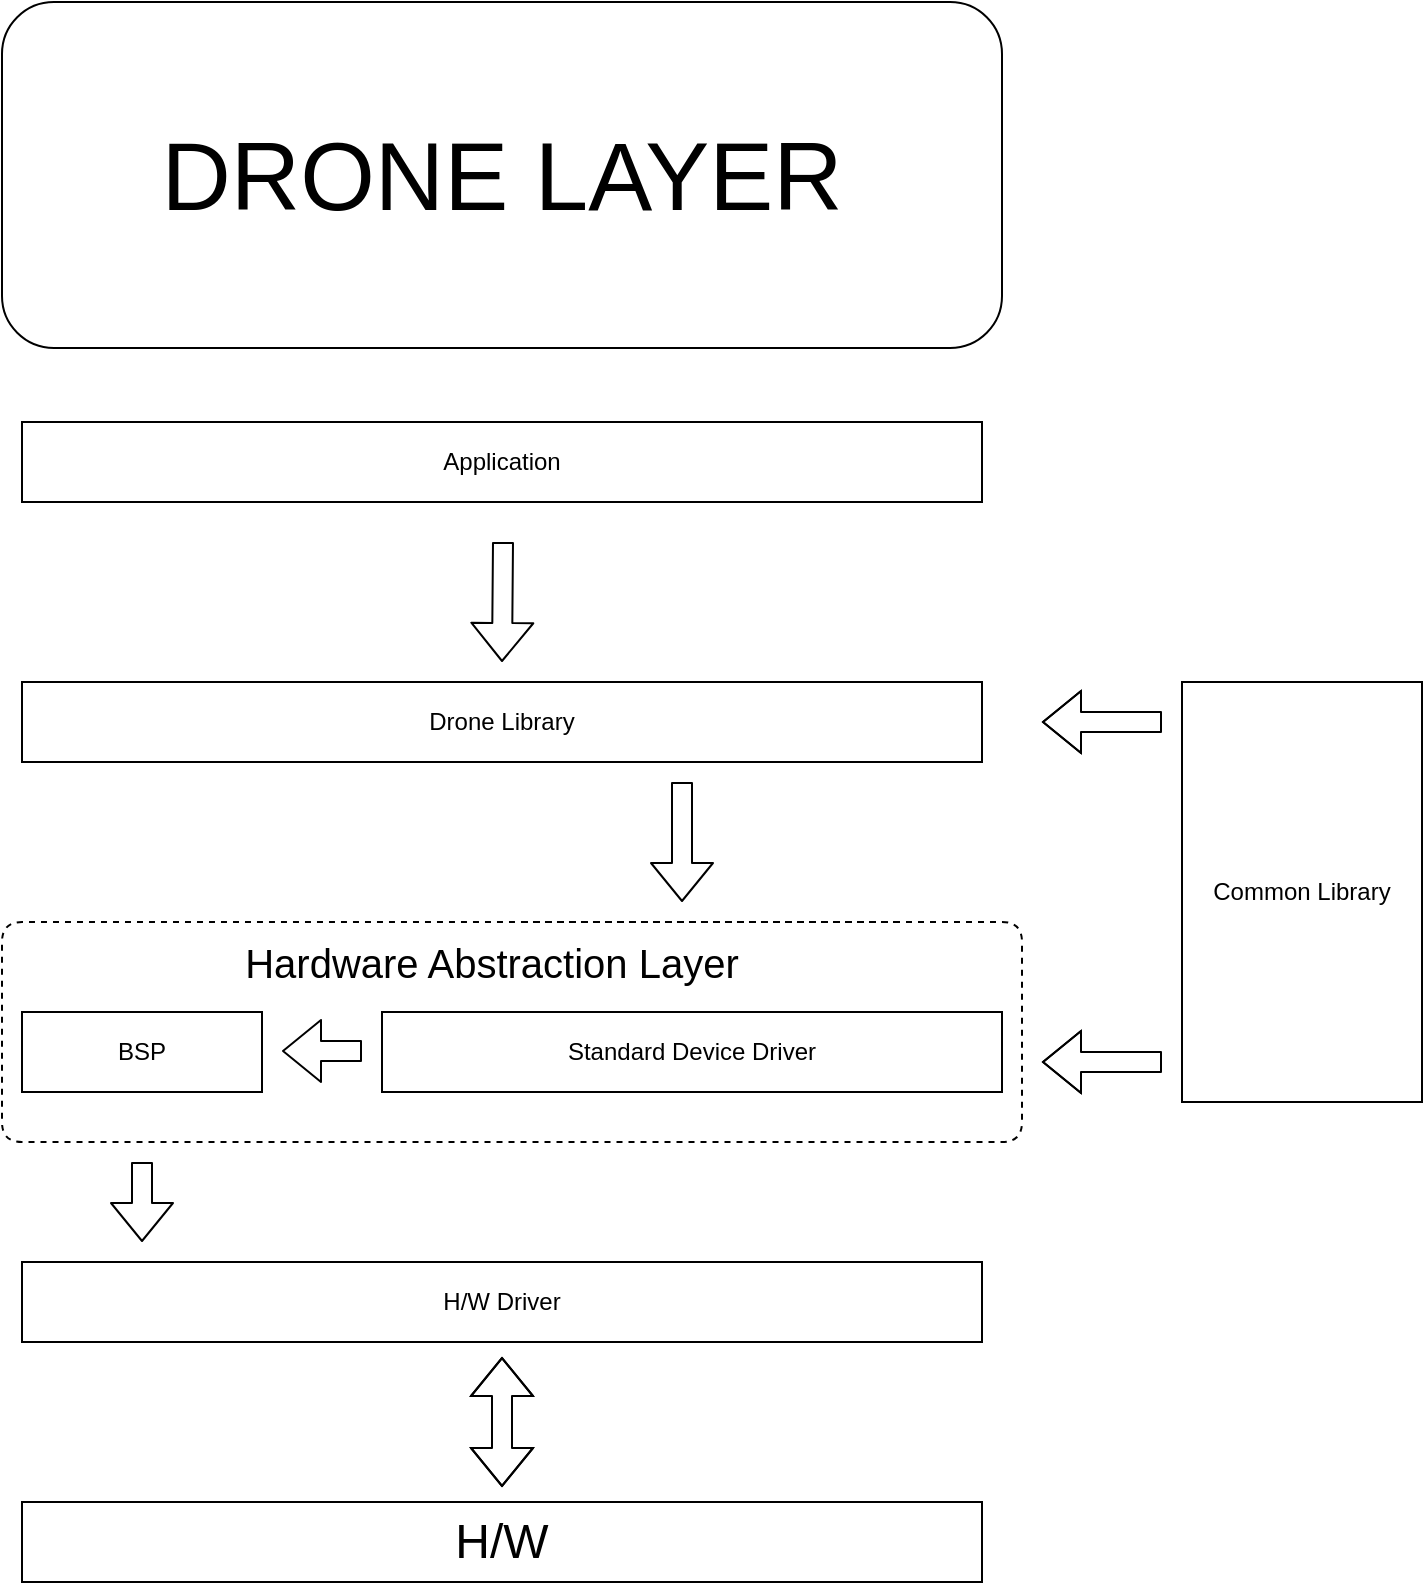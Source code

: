 <mxfile pages="1" version="11.2.8" type="device"><diagram name="Page-1" id="90a13364-a465-7bf4-72fc-28e22215d7a0"><mxGraphModel dx="805" dy="436" grid="1" gridSize="10" guides="1" tooltips="1" connect="1" arrows="1" fold="1" page="1" pageScale="1.5" pageWidth="1169" pageHeight="826" background="#ffffff" math="0" shadow="0"><root><mxCell id="0" style=";html=1;"/><mxCell id="1" style=";html=1;" parent="0"/><mxCell id="5rDA5biEVlo3ui2Qbv52-1" value="&lt;font style=&quot;font-size: 24px&quot;&gt;H/W&lt;/font&gt;" style="rounded=0;whiteSpace=wrap;html=1;" parent="1" vertex="1"><mxGeometry x="440" y="960" width="480" height="40" as="geometry"/></mxCell><mxCell id="5rDA5biEVlo3ui2Qbv52-2" value="H/W Driver" style="rounded=0;whiteSpace=wrap;html=1;" parent="1" vertex="1"><mxGeometry x="440" y="840" width="480" height="40" as="geometry"/></mxCell><mxCell id="5rDA5biEVlo3ui2Qbv52-5" value="Drone Library" style="rounded=0;whiteSpace=wrap;html=1;" parent="1" vertex="1"><mxGeometry x="440" y="550" width="480" height="40" as="geometry"/></mxCell><mxCell id="5rDA5biEVlo3ui2Qbv52-6" value="BSP" style="rounded=0;whiteSpace=wrap;html=1;" parent="1" vertex="1"><mxGeometry x="440" y="715" width="120" height="40" as="geometry"/></mxCell><mxCell id="5rDA5biEVlo3ui2Qbv52-10" value="" style="shape=flexArrow;endArrow=classic;startArrow=classic;html=1;" parent="1" edge="1"><mxGeometry width="50" height="50" relative="1" as="geometry"><mxPoint x="680" y="952.5" as="sourcePoint"/><mxPoint x="680" y="887.5" as="targetPoint"/><Array as="points"><mxPoint x="680" y="917.5"/></Array></mxGeometry></mxCell><mxCell id="5rDA5biEVlo3ui2Qbv52-12" value="" style="shape=flexArrow;endArrow=classic;html=1;" parent="1" edge="1"><mxGeometry width="50" height="50" relative="1" as="geometry"><mxPoint x="500" y="790" as="sourcePoint"/><mxPoint x="500" y="830" as="targetPoint"/><Array as="points"/></mxGeometry></mxCell><mxCell id="5rDA5biEVlo3ui2Qbv52-13" value="Standard Device Driver" style="rounded=0;whiteSpace=wrap;html=1;" parent="1" vertex="1"><mxGeometry x="620" y="715" width="310" height="40" as="geometry"/></mxCell><mxCell id="5rDA5biEVlo3ui2Qbv52-18" value="" style="shape=flexArrow;endArrow=classic;html=1;" parent="1" edge="1"><mxGeometry width="50" height="50" relative="1" as="geometry"><mxPoint x="610" y="734.5" as="sourcePoint"/><mxPoint x="570" y="734.5" as="targetPoint"/></mxGeometry></mxCell><mxCell id="5rDA5biEVlo3ui2Qbv52-19" value="Common Library" style="rounded=0;whiteSpace=wrap;html=1;" parent="1" vertex="1"><mxGeometry x="1020" y="550" width="120" height="210" as="geometry"/></mxCell><mxCell id="5rDA5biEVlo3ui2Qbv52-22" value="Application" style="rounded=0;whiteSpace=wrap;html=1;" parent="1" vertex="1"><mxGeometry x="440" y="420" width="480" height="40" as="geometry"/></mxCell><mxCell id="5rDA5biEVlo3ui2Qbv52-25" value="" style="shape=flexArrow;endArrow=classic;html=1;" parent="1" edge="1"><mxGeometry width="50" height="50" relative="1" as="geometry"><mxPoint x="680.5" y="480" as="sourcePoint"/><mxPoint x="680" y="540" as="targetPoint"/></mxGeometry></mxCell><mxCell id="5rDA5biEVlo3ui2Qbv52-26" value="&lt;font style=&quot;font-size: 48px&quot;&gt;DRONE LAYER&lt;/font&gt;" style="rounded=1;whiteSpace=wrap;html=1;" parent="1" vertex="1"><mxGeometry x="430" y="210" width="500" height="173" as="geometry"/></mxCell><mxCell id="d8PzeaZarQT86GEc83xQ-1" value="" style="shape=flexArrow;endArrow=classic;html=1;" parent="1" edge="1"><mxGeometry width="50" height="50" relative="1" as="geometry"><mxPoint x="770" y="600" as="sourcePoint"/><mxPoint x="770" y="660" as="targetPoint"/></mxGeometry></mxCell><mxCell id="jzv_xE8X4wj5RPI4tboQ-2" value="" style="shape=flexArrow;endArrow=classic;html=1;" edge="1" parent="1"><mxGeometry width="50" height="50" relative="1" as="geometry"><mxPoint x="1010" y="740" as="sourcePoint"/><mxPoint x="950" y="740" as="targetPoint"/><Array as="points"><mxPoint x="990" y="740"/></Array></mxGeometry></mxCell><mxCell id="jzv_xE8X4wj5RPI4tboQ-3" value="" style="shape=flexArrow;endArrow=classic;html=1;" edge="1" parent="1"><mxGeometry width="50" height="50" relative="1" as="geometry"><mxPoint x="1010" y="570" as="sourcePoint"/><mxPoint x="950" y="570" as="targetPoint"/><Array as="points"><mxPoint x="989" y="570"/></Array></mxGeometry></mxCell><mxCell id="jzv_xE8X4wj5RPI4tboQ-5" value="" style="endArrow=none;dashed=1;html=1;" edge="1" parent="1"><mxGeometry width="50" height="50" relative="1" as="geometry"><mxPoint x="690" y="670" as="sourcePoint"/><mxPoint x="880" y="670" as="targetPoint"/><Array as="points"><mxPoint x="940" y="670"/><mxPoint x="940" y="780"/><mxPoint x="430" y="780"/><mxPoint x="430" y="670"/><mxPoint x="690" y="670"/></Array></mxGeometry></mxCell><mxCell id="jzv_xE8X4wj5RPI4tboQ-6" value="&lt;span style=&quot;font-family: &amp;#34;apple sd gothic neo&amp;#34; , &amp;#34;arial&amp;#34; , sans-serif ; text-align: left ; background-color: rgb(255 , 255 , 255)&quot;&gt;&lt;font style=&quot;font-size: 20px&quot;&gt;Hardware Abstraction Layer&lt;/font&gt;&lt;/span&gt;" style="text;html=1;strokeColor=none;fillColor=none;align=center;verticalAlign=middle;whiteSpace=wrap;rounded=0;" vertex="1" parent="1"><mxGeometry x="510" y="650" width="330" height="80" as="geometry"/></mxCell></root></mxGraphModel></diagram></mxfile>
